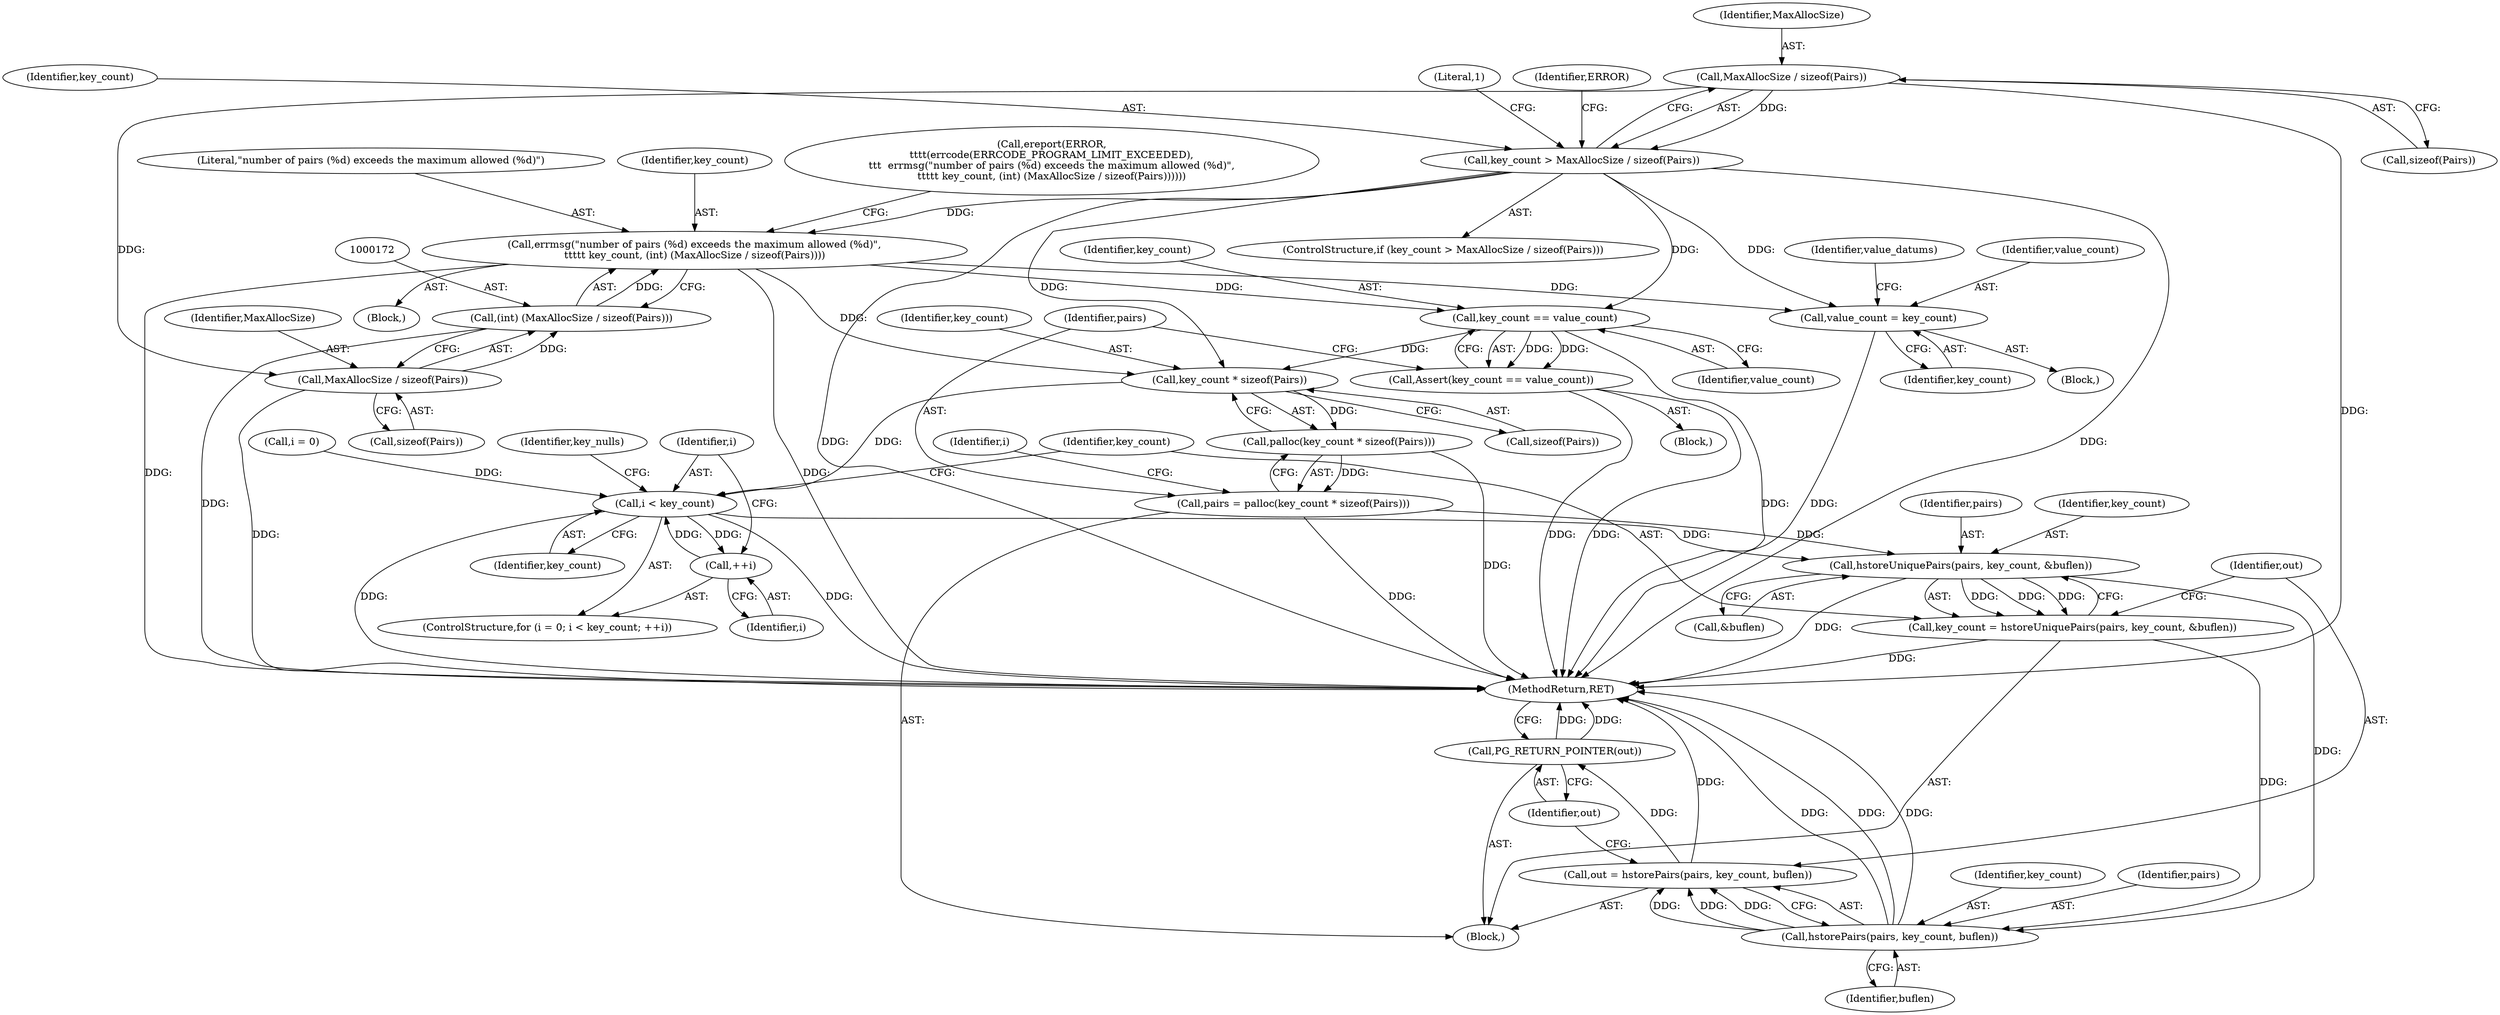 digraph "0_postgres_31400a673325147e1205326008e32135a78b4d8a_0@API" {
"1000159" [label="(Call,MaxAllocSize / sizeof(Pairs))"];
"1000157" [label="(Call,key_count > MaxAllocSize / sizeof(Pairs))"];
"1000168" [label="(Call,errmsg(\"number of pairs (%d) exceeds the maximum allowed (%d)\",\n\t\t\t\t\t key_count, (int) (MaxAllocSize / sizeof(Pairs))))"];
"1000184" [label="(Call,value_count = key_count)"];
"1000273" [label="(Call,key_count == value_count)"];
"1000272" [label="(Call,Assert(key_count == value_count))"];
"1000279" [label="(Call,key_count * sizeof(Pairs))"];
"1000278" [label="(Call,palloc(key_count * sizeof(Pairs)))"];
"1000276" [label="(Call,pairs = palloc(key_count * sizeof(Pairs)))"];
"1000421" [label="(Call,hstoreUniquePairs(pairs, key_count, &buflen))"];
"1000419" [label="(Call,key_count = hstoreUniquePairs(pairs, key_count, &buflen))"];
"1000428" [label="(Call,hstorePairs(pairs, key_count, buflen))"];
"1000426" [label="(Call,out = hstorePairs(pairs, key_count, buflen))"];
"1000432" [label="(Call,PG_RETURN_POINTER(out))"];
"1000287" [label="(Call,i < key_count)"];
"1000290" [label="(Call,++i)"];
"1000173" [label="(Call,MaxAllocSize / sizeof(Pairs))"];
"1000171" [label="(Call,(int) (MaxAllocSize / sizeof(Pairs)))"];
"1000185" [label="(Identifier,value_count)"];
"1000160" [label="(Identifier,MaxAllocSize)"];
"1000423" [label="(Identifier,key_count)"];
"1000157" [label="(Call,key_count > MaxAllocSize / sizeof(Pairs))"];
"1000430" [label="(Identifier,key_count)"];
"1000274" [label="(Identifier,key_count)"];
"1000288" [label="(Identifier,i)"];
"1000273" [label="(Call,key_count == value_count)"];
"1000295" [label="(Identifier,key_nulls)"];
"1000156" [label="(ControlStructure,if (key_count > MaxAllocSize / sizeof(Pairs)))"];
"1000158" [label="(Identifier,key_count)"];
"1000163" [label="(Call,ereport(ERROR,\n\t\t\t\t(errcode(ERRCODE_PROGRAM_LIMIT_EXCEEDED),\n\t\t\t  errmsg(\"number of pairs (%d) exceeds the maximum allowed (%d)\",\n\t\t\t\t\t key_count, (int) (MaxAllocSize / sizeof(Pairs))))))"];
"1000272" [label="(Call,Assert(key_count == value_count))"];
"1000422" [label="(Identifier,pairs)"];
"1000161" [label="(Call,sizeof(Pairs))"];
"1000433" [label="(Identifier,out)"];
"1000424" [label="(Call,&buflen)"];
"1000175" [label="(Call,sizeof(Pairs))"];
"1000279" [label="(Call,key_count * sizeof(Pairs))"];
"1000280" [label="(Identifier,key_count)"];
"1000194" [label="(Block,)"];
"1000277" [label="(Identifier,pairs)"];
"1000169" [label="(Literal,\"number of pairs (%d) exceeds the maximum allowed (%d)\")"];
"1000179" [label="(Literal,1)"];
"1000170" [label="(Identifier,key_count)"];
"1000291" [label="(Identifier,i)"];
"1000165" [label="(Block,)"];
"1000168" [label="(Call,errmsg(\"number of pairs (%d) exceeds the maximum allowed (%d)\",\n\t\t\t\t\t key_count, (int) (MaxAllocSize / sizeof(Pairs))))"];
"1000275" [label="(Identifier,value_count)"];
"1000188" [label="(Identifier,value_datums)"];
"1000281" [label="(Call,sizeof(Pairs))"];
"1000283" [label="(ControlStructure,for (i = 0; i < key_count; ++i))"];
"1000290" [label="(Call,++i)"];
"1000159" [label="(Call,MaxAllocSize / sizeof(Pairs))"];
"1000174" [label="(Identifier,MaxAllocSize)"];
"1000419" [label="(Call,key_count = hstoreUniquePairs(pairs, key_count, &buflen))"];
"1000426" [label="(Call,out = hstorePairs(pairs, key_count, buflen))"];
"1000427" [label="(Identifier,out)"];
"1000278" [label="(Call,palloc(key_count * sizeof(Pairs)))"];
"1000164" [label="(Identifier,ERROR)"];
"1000184" [label="(Call,value_count = key_count)"];
"1000429" [label="(Identifier,pairs)"];
"1000432" [label="(Call,PG_RETURN_POINTER(out))"];
"1000289" [label="(Identifier,key_count)"];
"1000173" [label="(Call,MaxAllocSize / sizeof(Pairs))"];
"1000428" [label="(Call,hstorePairs(pairs, key_count, buflen))"];
"1000186" [label="(Identifier,key_count)"];
"1000284" [label="(Call,i = 0)"];
"1000287" [label="(Call,i < key_count)"];
"1000180" [label="(Block,)"];
"1000431" [label="(Identifier,buflen)"];
"1000105" [label="(Block,)"];
"1000285" [label="(Identifier,i)"];
"1000276" [label="(Call,pairs = palloc(key_count * sizeof(Pairs)))"];
"1000434" [label="(MethodReturn,RET)"];
"1000421" [label="(Call,hstoreUniquePairs(pairs, key_count, &buflen))"];
"1000171" [label="(Call,(int) (MaxAllocSize / sizeof(Pairs)))"];
"1000420" [label="(Identifier,key_count)"];
"1000159" -> "1000157"  [label="AST: "];
"1000159" -> "1000161"  [label="CFG: "];
"1000160" -> "1000159"  [label="AST: "];
"1000161" -> "1000159"  [label="AST: "];
"1000157" -> "1000159"  [label="CFG: "];
"1000159" -> "1000434"  [label="DDG: "];
"1000159" -> "1000157"  [label="DDG: "];
"1000159" -> "1000173"  [label="DDG: "];
"1000157" -> "1000156"  [label="AST: "];
"1000158" -> "1000157"  [label="AST: "];
"1000164" -> "1000157"  [label="CFG: "];
"1000179" -> "1000157"  [label="CFG: "];
"1000157" -> "1000434"  [label="DDG: "];
"1000157" -> "1000434"  [label="DDG: "];
"1000157" -> "1000168"  [label="DDG: "];
"1000157" -> "1000184"  [label="DDG: "];
"1000157" -> "1000273"  [label="DDG: "];
"1000157" -> "1000279"  [label="DDG: "];
"1000168" -> "1000165"  [label="AST: "];
"1000168" -> "1000171"  [label="CFG: "];
"1000169" -> "1000168"  [label="AST: "];
"1000170" -> "1000168"  [label="AST: "];
"1000171" -> "1000168"  [label="AST: "];
"1000163" -> "1000168"  [label="CFG: "];
"1000168" -> "1000434"  [label="DDG: "];
"1000168" -> "1000434"  [label="DDG: "];
"1000171" -> "1000168"  [label="DDG: "];
"1000168" -> "1000184"  [label="DDG: "];
"1000168" -> "1000273"  [label="DDG: "];
"1000168" -> "1000279"  [label="DDG: "];
"1000184" -> "1000180"  [label="AST: "];
"1000184" -> "1000186"  [label="CFG: "];
"1000185" -> "1000184"  [label="AST: "];
"1000186" -> "1000184"  [label="AST: "];
"1000188" -> "1000184"  [label="CFG: "];
"1000184" -> "1000434"  [label="DDG: "];
"1000273" -> "1000272"  [label="AST: "];
"1000273" -> "1000275"  [label="CFG: "];
"1000274" -> "1000273"  [label="AST: "];
"1000275" -> "1000273"  [label="AST: "];
"1000272" -> "1000273"  [label="CFG: "];
"1000273" -> "1000434"  [label="DDG: "];
"1000273" -> "1000272"  [label="DDG: "];
"1000273" -> "1000272"  [label="DDG: "];
"1000273" -> "1000279"  [label="DDG: "];
"1000272" -> "1000194"  [label="AST: "];
"1000277" -> "1000272"  [label="CFG: "];
"1000272" -> "1000434"  [label="DDG: "];
"1000272" -> "1000434"  [label="DDG: "];
"1000279" -> "1000278"  [label="AST: "];
"1000279" -> "1000281"  [label="CFG: "];
"1000280" -> "1000279"  [label="AST: "];
"1000281" -> "1000279"  [label="AST: "];
"1000278" -> "1000279"  [label="CFG: "];
"1000279" -> "1000278"  [label="DDG: "];
"1000279" -> "1000287"  [label="DDG: "];
"1000278" -> "1000276"  [label="AST: "];
"1000276" -> "1000278"  [label="CFG: "];
"1000278" -> "1000434"  [label="DDG: "];
"1000278" -> "1000276"  [label="DDG: "];
"1000276" -> "1000105"  [label="AST: "];
"1000277" -> "1000276"  [label="AST: "];
"1000285" -> "1000276"  [label="CFG: "];
"1000276" -> "1000434"  [label="DDG: "];
"1000276" -> "1000421"  [label="DDG: "];
"1000421" -> "1000419"  [label="AST: "];
"1000421" -> "1000424"  [label="CFG: "];
"1000422" -> "1000421"  [label="AST: "];
"1000423" -> "1000421"  [label="AST: "];
"1000424" -> "1000421"  [label="AST: "];
"1000419" -> "1000421"  [label="CFG: "];
"1000421" -> "1000434"  [label="DDG: "];
"1000421" -> "1000419"  [label="DDG: "];
"1000421" -> "1000419"  [label="DDG: "];
"1000421" -> "1000419"  [label="DDG: "];
"1000287" -> "1000421"  [label="DDG: "];
"1000421" -> "1000428"  [label="DDG: "];
"1000419" -> "1000105"  [label="AST: "];
"1000420" -> "1000419"  [label="AST: "];
"1000427" -> "1000419"  [label="CFG: "];
"1000419" -> "1000434"  [label="DDG: "];
"1000419" -> "1000428"  [label="DDG: "];
"1000428" -> "1000426"  [label="AST: "];
"1000428" -> "1000431"  [label="CFG: "];
"1000429" -> "1000428"  [label="AST: "];
"1000430" -> "1000428"  [label="AST: "];
"1000431" -> "1000428"  [label="AST: "];
"1000426" -> "1000428"  [label="CFG: "];
"1000428" -> "1000434"  [label="DDG: "];
"1000428" -> "1000434"  [label="DDG: "];
"1000428" -> "1000434"  [label="DDG: "];
"1000428" -> "1000426"  [label="DDG: "];
"1000428" -> "1000426"  [label="DDG: "];
"1000428" -> "1000426"  [label="DDG: "];
"1000426" -> "1000105"  [label="AST: "];
"1000427" -> "1000426"  [label="AST: "];
"1000433" -> "1000426"  [label="CFG: "];
"1000426" -> "1000434"  [label="DDG: "];
"1000426" -> "1000432"  [label="DDG: "];
"1000432" -> "1000105"  [label="AST: "];
"1000432" -> "1000433"  [label="CFG: "];
"1000433" -> "1000432"  [label="AST: "];
"1000434" -> "1000432"  [label="CFG: "];
"1000432" -> "1000434"  [label="DDG: "];
"1000432" -> "1000434"  [label="DDG: "];
"1000287" -> "1000283"  [label="AST: "];
"1000287" -> "1000289"  [label="CFG: "];
"1000288" -> "1000287"  [label="AST: "];
"1000289" -> "1000287"  [label="AST: "];
"1000295" -> "1000287"  [label="CFG: "];
"1000420" -> "1000287"  [label="CFG: "];
"1000287" -> "1000434"  [label="DDG: "];
"1000287" -> "1000434"  [label="DDG: "];
"1000290" -> "1000287"  [label="DDG: "];
"1000284" -> "1000287"  [label="DDG: "];
"1000287" -> "1000290"  [label="DDG: "];
"1000290" -> "1000283"  [label="AST: "];
"1000290" -> "1000291"  [label="CFG: "];
"1000291" -> "1000290"  [label="AST: "];
"1000288" -> "1000290"  [label="CFG: "];
"1000173" -> "1000171"  [label="AST: "];
"1000173" -> "1000175"  [label="CFG: "];
"1000174" -> "1000173"  [label="AST: "];
"1000175" -> "1000173"  [label="AST: "];
"1000171" -> "1000173"  [label="CFG: "];
"1000173" -> "1000434"  [label="DDG: "];
"1000173" -> "1000171"  [label="DDG: "];
"1000172" -> "1000171"  [label="AST: "];
"1000171" -> "1000434"  [label="DDG: "];
}
